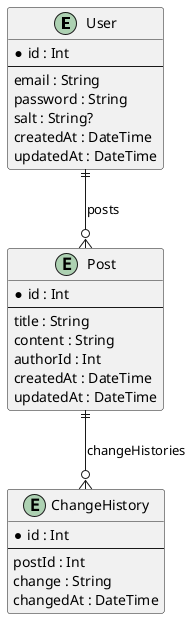 @startuml

entity User {
  *id : Int
  --
  email : String
  password : String
  salt : String?
  createdAt : DateTime
  updatedAt : DateTime
}

entity Post {
  *id : Int
  --
  title : String
  content : String
  authorId : Int
  createdAt : DateTime
  updatedAt : DateTime
}

entity ChangeHistory {
  *id : Int
  --
  postId : Int
  change : String
  changedAt : DateTime
}

User ||--o{ Post : "posts"
Post ||--o{ ChangeHistory : "changeHistories"

@enduml